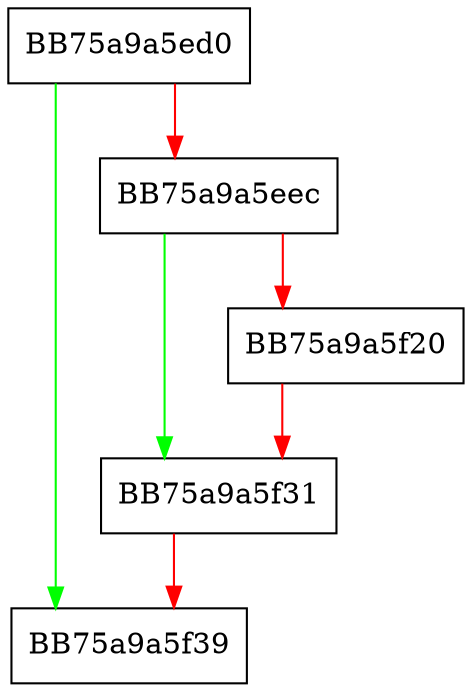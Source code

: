 digraph _Do_call {
  node [shape="box"];
  graph [splines=ortho];
  BB75a9a5ed0 -> BB75a9a5f39 [color="green"];
  BB75a9a5ed0 -> BB75a9a5eec [color="red"];
  BB75a9a5eec -> BB75a9a5f31 [color="green"];
  BB75a9a5eec -> BB75a9a5f20 [color="red"];
  BB75a9a5f20 -> BB75a9a5f31 [color="red"];
  BB75a9a5f31 -> BB75a9a5f39 [color="red"];
}